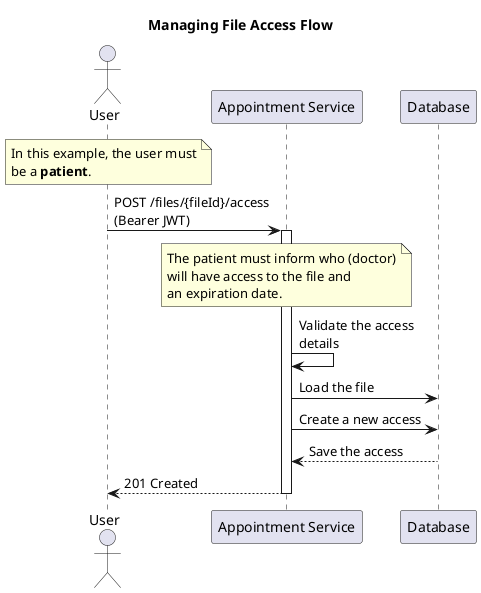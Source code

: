@startuml file_access

title Managing File Access Flow

actor "User" as user
participant "Appointment Service" as appointment_service
participant "Database" as database

note over user
In this example, the user must
be a **patient**.
end note

user -> appointment_service: POST /files/{fileId}/access\n(Bearer JWT)

activate appointment_service

note over appointment_service
The patient must inform who (doctor)
will have access to the file and
an expiration date.
end note

appointment_service -> appointment_service: Validate the access\ndetails
appointment_service -> database: Load the file
appointment_service -> database: Create a new access
database --> appointment_service: Save the access
appointment_service --> user: 201 Created
deactivate appointment_service

@enduml